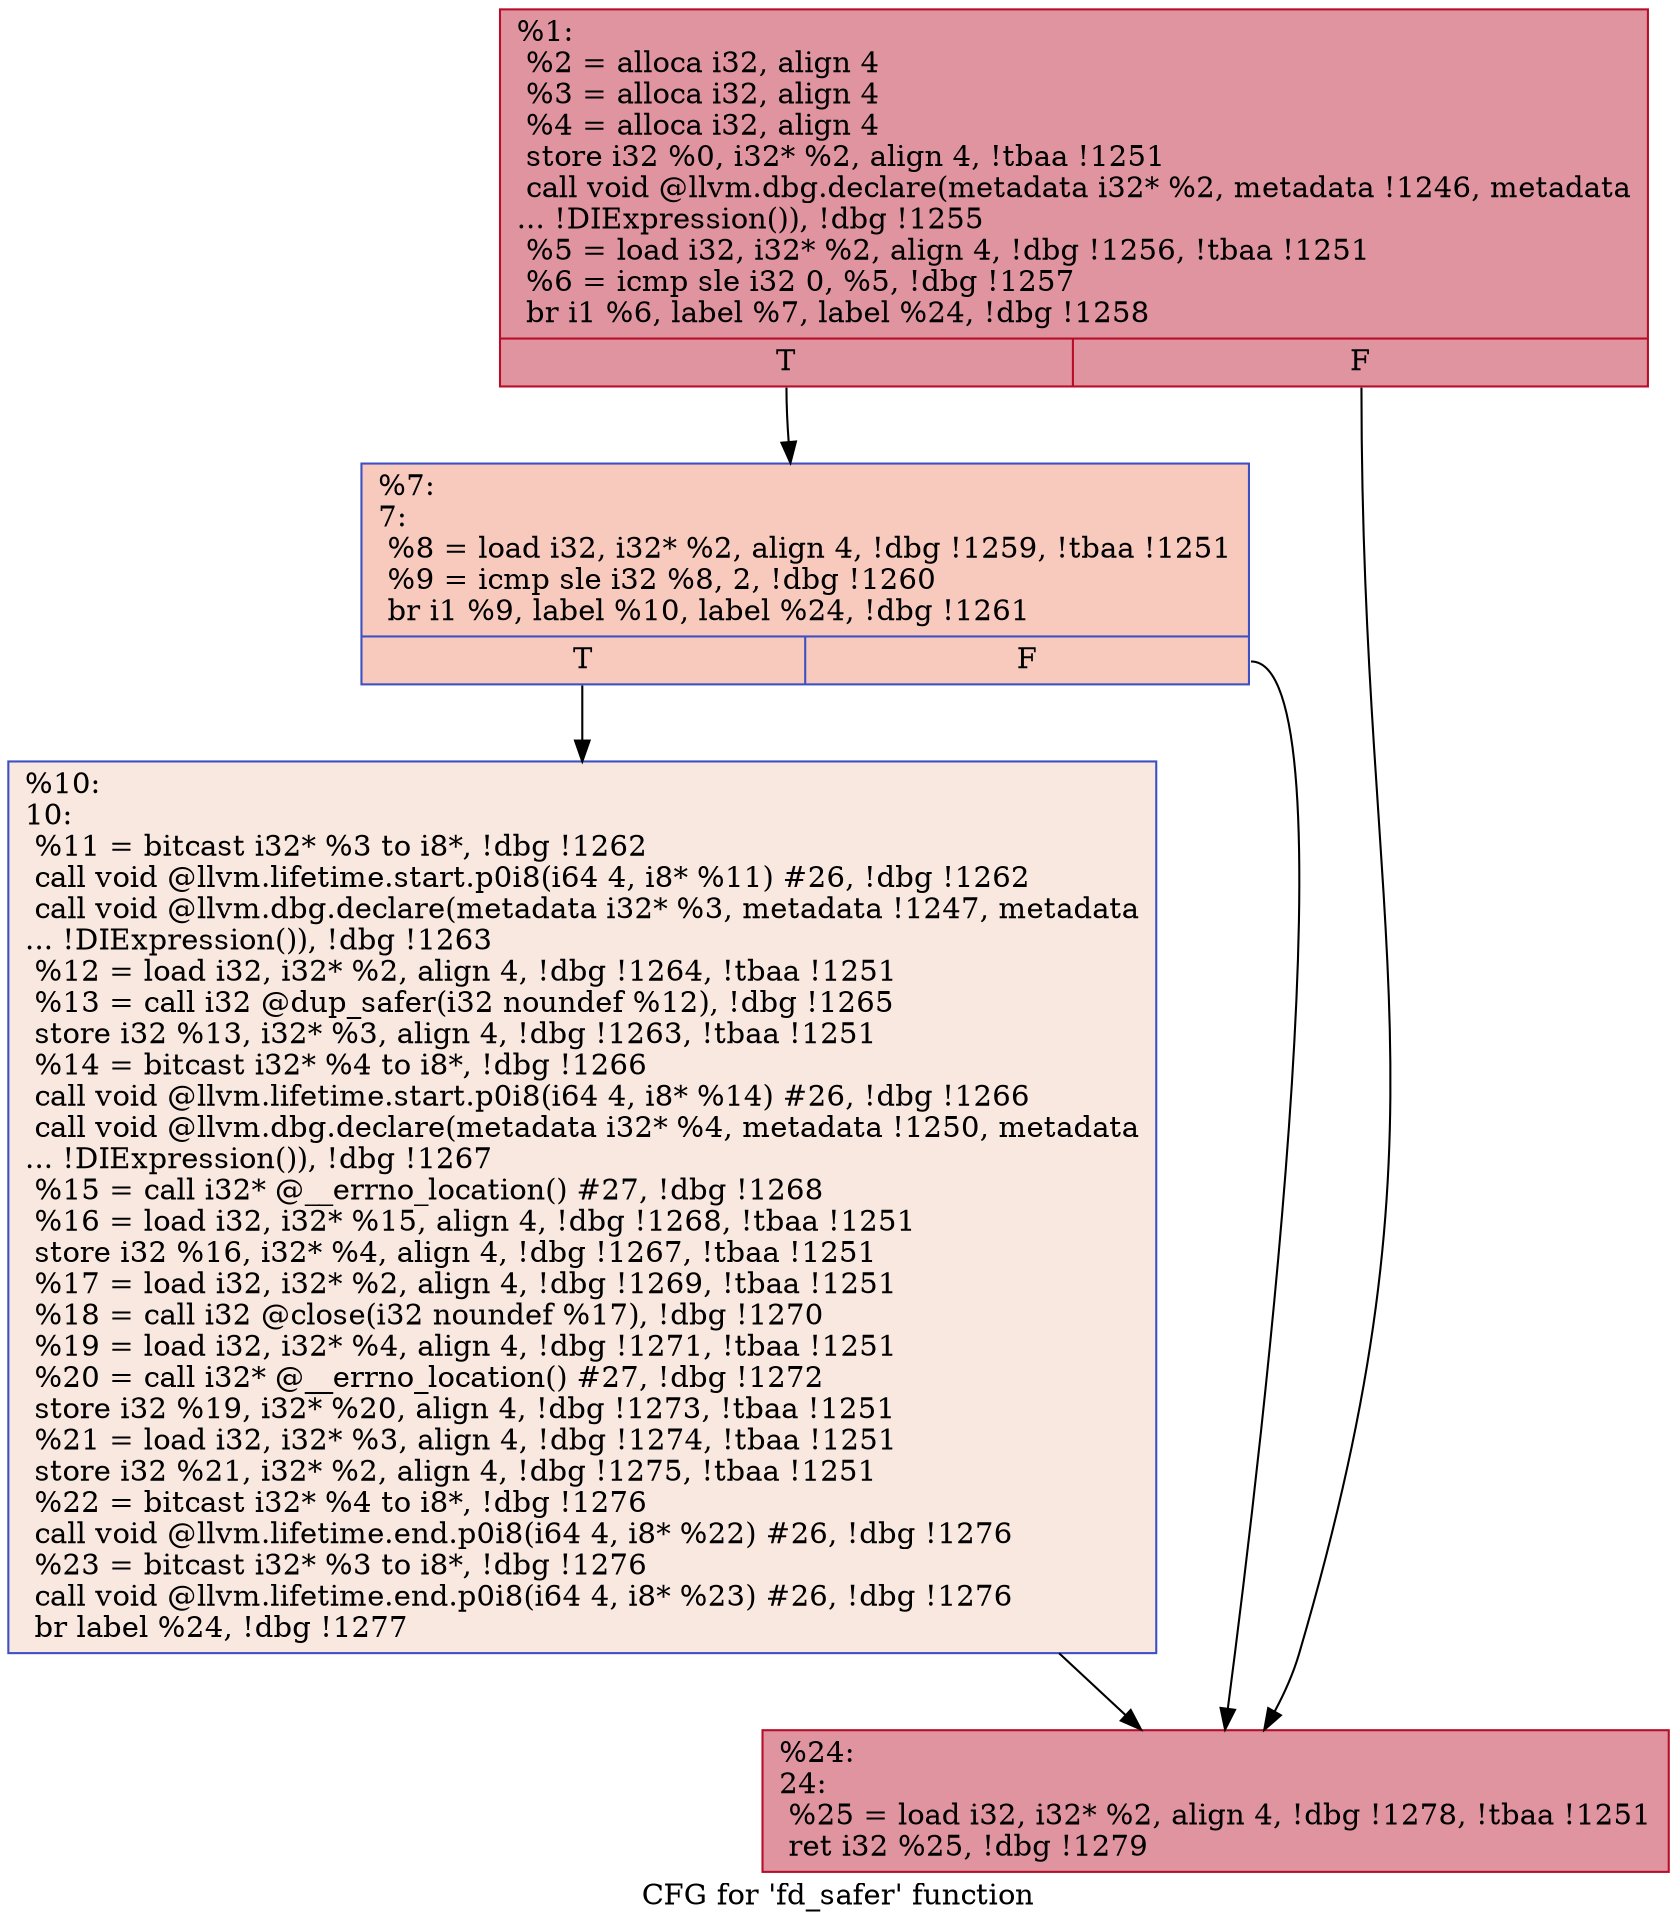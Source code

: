 digraph "CFG for 'fd_safer' function" {
	label="CFG for 'fd_safer' function";

	Node0x146bdc0 [shape=record,color="#b70d28ff", style=filled, fillcolor="#b70d2870",label="{%1:\l  %2 = alloca i32, align 4\l  %3 = alloca i32, align 4\l  %4 = alloca i32, align 4\l  store i32 %0, i32* %2, align 4, !tbaa !1251\l  call void @llvm.dbg.declare(metadata i32* %2, metadata !1246, metadata\l... !DIExpression()), !dbg !1255\l  %5 = load i32, i32* %2, align 4, !dbg !1256, !tbaa !1251\l  %6 = icmp sle i32 0, %5, !dbg !1257\l  br i1 %6, label %7, label %24, !dbg !1258\l|{<s0>T|<s1>F}}"];
	Node0x146bdc0:s0 -> Node0x146c460;
	Node0x146bdc0:s1 -> Node0x146c500;
	Node0x146c460 [shape=record,color="#3d50c3ff", style=filled, fillcolor="#ef886b70",label="{%7:\l7:                                                \l  %8 = load i32, i32* %2, align 4, !dbg !1259, !tbaa !1251\l  %9 = icmp sle i32 %8, 2, !dbg !1260\l  br i1 %9, label %10, label %24, !dbg !1261\l|{<s0>T|<s1>F}}"];
	Node0x146c460:s0 -> Node0x146c4b0;
	Node0x146c460:s1 -> Node0x146c500;
	Node0x146c4b0 [shape=record,color="#3d50c3ff", style=filled, fillcolor="#f1ccb870",label="{%10:\l10:                                               \l  %11 = bitcast i32* %3 to i8*, !dbg !1262\l  call void @llvm.lifetime.start.p0i8(i64 4, i8* %11) #26, !dbg !1262\l  call void @llvm.dbg.declare(metadata i32* %3, metadata !1247, metadata\l... !DIExpression()), !dbg !1263\l  %12 = load i32, i32* %2, align 4, !dbg !1264, !tbaa !1251\l  %13 = call i32 @dup_safer(i32 noundef %12), !dbg !1265\l  store i32 %13, i32* %3, align 4, !dbg !1263, !tbaa !1251\l  %14 = bitcast i32* %4 to i8*, !dbg !1266\l  call void @llvm.lifetime.start.p0i8(i64 4, i8* %14) #26, !dbg !1266\l  call void @llvm.dbg.declare(metadata i32* %4, metadata !1250, metadata\l... !DIExpression()), !dbg !1267\l  %15 = call i32* @__errno_location() #27, !dbg !1268\l  %16 = load i32, i32* %15, align 4, !dbg !1268, !tbaa !1251\l  store i32 %16, i32* %4, align 4, !dbg !1267, !tbaa !1251\l  %17 = load i32, i32* %2, align 4, !dbg !1269, !tbaa !1251\l  %18 = call i32 @close(i32 noundef %17), !dbg !1270\l  %19 = load i32, i32* %4, align 4, !dbg !1271, !tbaa !1251\l  %20 = call i32* @__errno_location() #27, !dbg !1272\l  store i32 %19, i32* %20, align 4, !dbg !1273, !tbaa !1251\l  %21 = load i32, i32* %3, align 4, !dbg !1274, !tbaa !1251\l  store i32 %21, i32* %2, align 4, !dbg !1275, !tbaa !1251\l  %22 = bitcast i32* %4 to i8*, !dbg !1276\l  call void @llvm.lifetime.end.p0i8(i64 4, i8* %22) #26, !dbg !1276\l  %23 = bitcast i32* %3 to i8*, !dbg !1276\l  call void @llvm.lifetime.end.p0i8(i64 4, i8* %23) #26, !dbg !1276\l  br label %24, !dbg !1277\l}"];
	Node0x146c4b0 -> Node0x146c500;
	Node0x146c500 [shape=record,color="#b70d28ff", style=filled, fillcolor="#b70d2870",label="{%24:\l24:                                               \l  %25 = load i32, i32* %2, align 4, !dbg !1278, !tbaa !1251\l  ret i32 %25, !dbg !1279\l}"];
}
